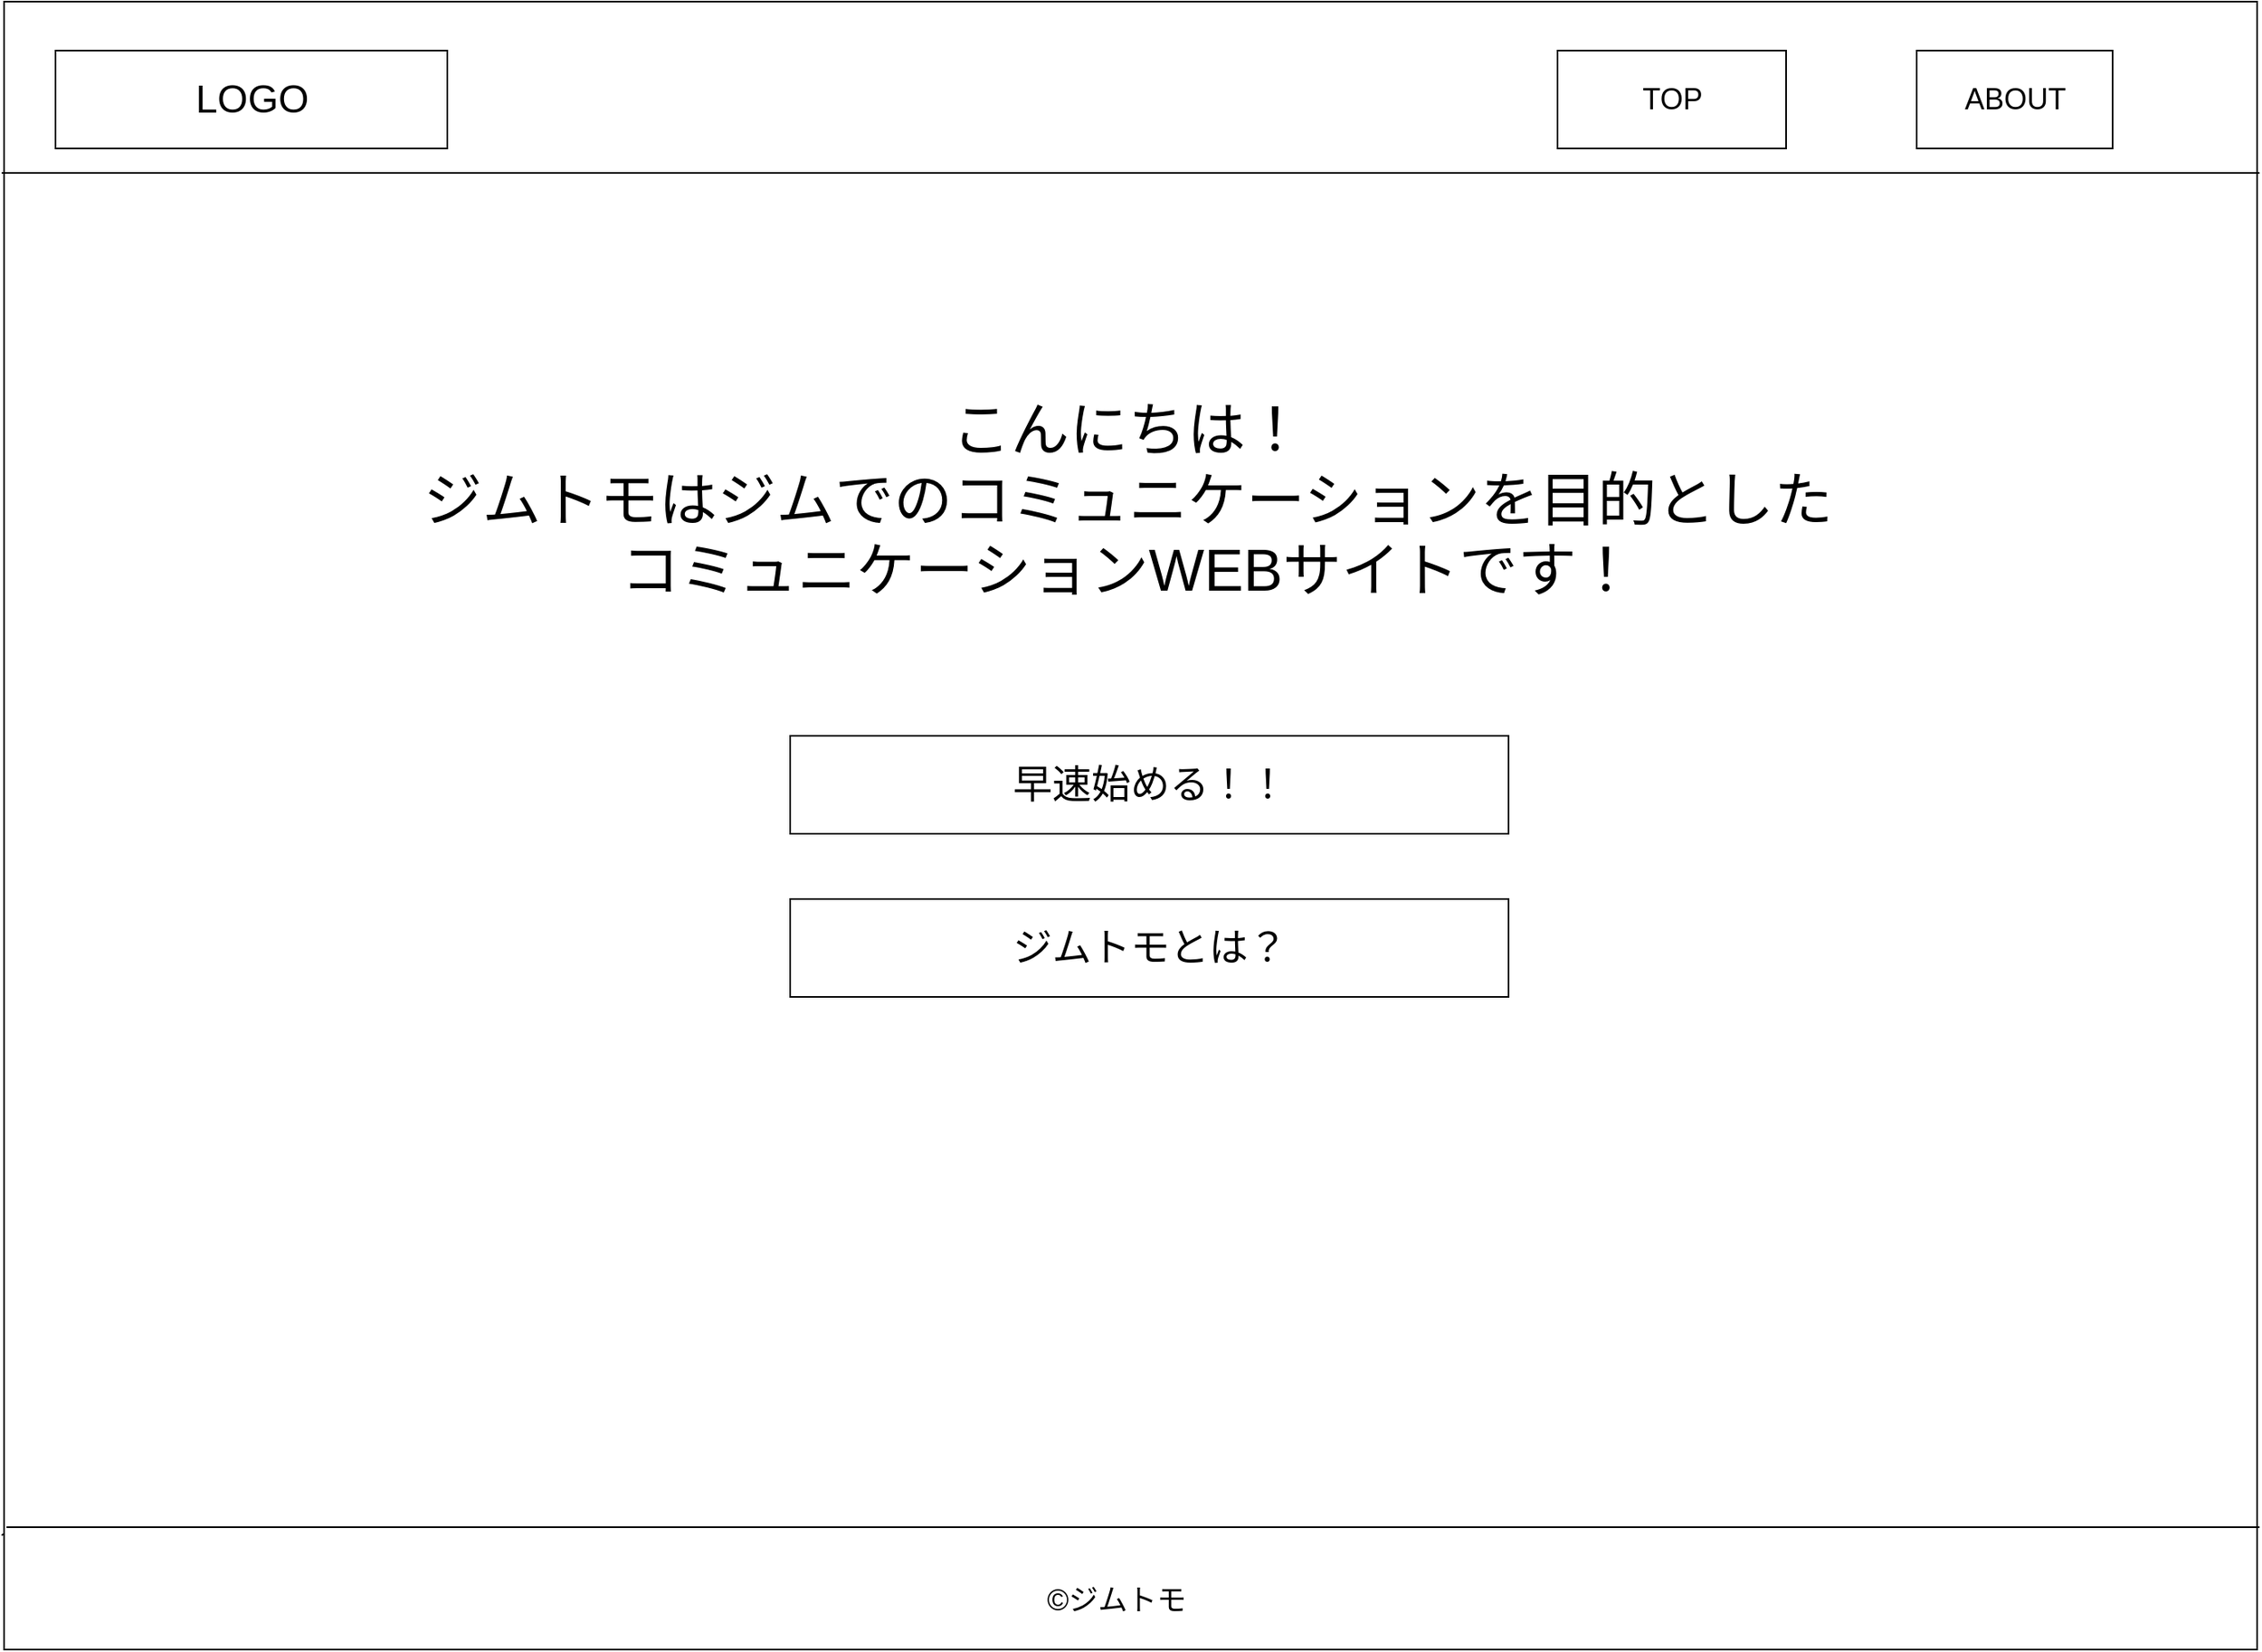 <mxfile version="14.0.1" type="github" pages="2">
  <diagram id="sX8PDF25bzgP0ymKK4ic" name="トップ">
    <mxGraphModel dx="1577" dy="850" grid="1" gridSize="10" guides="1" tooltips="1" connect="1" arrows="1" fold="1" page="1" pageScale="1" pageWidth="1654" pageHeight="1169" math="0" shadow="0">
      <root>
        <mxCell id="0" />
        <mxCell id="1" parent="0" />
        <mxCell id="NtZH743Sf9rZ-gOF_3f3-2" value="" style="rounded=0;whiteSpace=wrap;html=1;fillColor=none;" vertex="1" parent="1">
          <mxGeometry x="138.5" y="50" width="1380" height="1010" as="geometry" />
        </mxCell>
        <mxCell id="NtZH743Sf9rZ-gOF_3f3-8" value="" style="line;strokeWidth=1;rotatable=0;dashed=0;labelPosition=right;align=left;verticalAlign=middle;spacingTop=0;spacingLeft=6;points=[];portConstraint=eastwest;fillColor=none;" vertex="1" parent="1">
          <mxGeometry x="137" y="150" width="1383" height="10" as="geometry" />
        </mxCell>
        <mxCell id="NtZH743Sf9rZ-gOF_3f3-9" value="" style="endArrow=none;html=1;rounded=0;" edge="1" parent="1" target="NtZH743Sf9rZ-gOF_3f3-2">
          <mxGeometry relative="1" as="geometry">
            <mxPoint x="137" y="990" as="sourcePoint" />
            <mxPoint x="297" y="990" as="targetPoint" />
          </mxGeometry>
        </mxCell>
        <mxCell id="NtZH743Sf9rZ-gOF_3f3-17" value="" style="line;strokeWidth=1;rotatable=0;dashed=0;labelPosition=right;align=left;verticalAlign=middle;spacingTop=0;spacingLeft=6;points=[];portConstraint=eastwest;fillColor=none;" vertex="1" parent="1">
          <mxGeometry x="140" y="980" width="1380" height="10" as="geometry" />
        </mxCell>
        <mxCell id="NtZH743Sf9rZ-gOF_3f3-19" value="&lt;font style=&quot;font-size: 24px&quot;&gt;LOGO&lt;/font&gt;" style="verticalLabelPosition=middle;verticalAlign=middle;html=1;shape=mxgraph.basic.rect;fillColor2=none;strokeWidth=1;size=20;indent=5;align=center;labelPosition=center;" vertex="1" parent="1">
          <mxGeometry x="170" y="80" width="240" height="60" as="geometry" />
        </mxCell>
        <mxCell id="NtZH743Sf9rZ-gOF_3f3-20" value="&lt;font style=&quot;font-size: 18px&quot;&gt;TOP&lt;/font&gt;" style="verticalLabelPosition=middle;verticalAlign=middle;html=1;shape=mxgraph.basic.rect;fillColor2=none;strokeWidth=1;size=20;indent=5;fillColor=#ffffff;align=center;labelPosition=center;" vertex="1" parent="1">
          <mxGeometry x="1090" y="80" width="140" height="60" as="geometry" />
        </mxCell>
        <mxCell id="NtZH743Sf9rZ-gOF_3f3-21" value="&lt;font style=&quot;font-size: 18px&quot;&gt;ABOUT&lt;/font&gt;" style="verticalLabelPosition=middle;verticalAlign=middle;html=1;shape=mxgraph.basic.rect;fillColor2=none;strokeWidth=1;size=20;indent=5;fillColor=#ffffff;align=center;labelPosition=center;" vertex="1" parent="1">
          <mxGeometry x="1310" y="80" width="120" height="60" as="geometry" />
        </mxCell>
        <mxCell id="NtZH743Sf9rZ-gOF_3f3-22" value="&lt;font style=&quot;font-size: 18px&quot;&gt;©️ジムトモ&lt;/font&gt;" style="text;html=1;strokeColor=none;fillColor=none;align=center;verticalAlign=middle;whiteSpace=wrap;rounded=0;" vertex="1" parent="1">
          <mxGeometry x="760" y="1020" width="120" height="20" as="geometry" />
        </mxCell>
        <mxCell id="NtZH743Sf9rZ-gOF_3f3-24" value="&lt;font style=&quot;font-size: 36px&quot;&gt;こんにちは！&lt;br&gt;ジムトモはジムでのコミュニケーションを目的とした&lt;br&gt;コミュニケーションWEBサイトです！&lt;br&gt;&lt;/font&gt;" style="text;html=1;strokeColor=none;fillColor=none;align=center;verticalAlign=middle;whiteSpace=wrap;rounded=0;" vertex="1" parent="1">
          <mxGeometry x="327" y="280" width="1000" height="150" as="geometry" />
        </mxCell>
        <mxCell id="NtZH743Sf9rZ-gOF_3f3-25" value="&lt;font style=&quot;font-size: 24px&quot;&gt;早速始める！！&lt;/font&gt;" style="verticalLabelPosition=middle;verticalAlign=middle;html=1;shape=mxgraph.basic.rect;fillColor2=none;strokeWidth=1;size=20;indent=5;fillColor=#ffffff;align=center;labelPosition=center;" vertex="1" parent="1">
          <mxGeometry x="620" y="500" width="440" height="60" as="geometry" />
        </mxCell>
        <mxCell id="NtZH743Sf9rZ-gOF_3f3-26" value="&lt;font style=&quot;font-size: 24px&quot;&gt;ジムトモとは？&lt;/font&gt;" style="verticalLabelPosition=middle;verticalAlign=middle;html=1;shape=mxgraph.basic.rect;fillColor2=none;strokeWidth=1;size=20;indent=5;fillColor=#ffffff;align=center;labelPosition=center;" vertex="1" parent="1">
          <mxGeometry x="620" y="600" width="440" height="60" as="geometry" />
        </mxCell>
      </root>
    </mxGraphModel>
  </diagram>
  <diagram id="bLvAgA5qEwk-LL37ub39" name="アバウト">
    <mxGraphModel dx="1351" dy="729" grid="1" gridSize="10" guides="1" tooltips="1" connect="1" arrows="1" fold="1" page="1" pageScale="1" pageWidth="1654" pageHeight="1169" math="0" shadow="0">
      <root>
        <mxCell id="ftpEcNEryvSzcQoIp7-X-0" />
        <mxCell id="ftpEcNEryvSzcQoIp7-X-1" parent="ftpEcNEryvSzcQoIp7-X-0" />
        <mxCell id="VIwDnIqBXZ4P4yikGyFm-0" value="" style="rounded=0;whiteSpace=wrap;html=1;fillColor=none;" vertex="1" parent="ftpEcNEryvSzcQoIp7-X-1">
          <mxGeometry x="160" y="50" width="1380" height="1010" as="geometry" />
        </mxCell>
        <mxCell id="dDT1iHOh3P4UcyybZQKl-0" value="&lt;font style=&quot;font-size: 24px&quot;&gt;LOGO&lt;/font&gt;" style="verticalLabelPosition=middle;verticalAlign=middle;html=1;shape=mxgraph.basic.rect;fillColor2=none;strokeWidth=1;size=20;indent=5;align=center;labelPosition=center;" vertex="1" parent="ftpEcNEryvSzcQoIp7-X-1">
          <mxGeometry x="170" y="80" width="240" height="60" as="geometry" />
        </mxCell>
        <mxCell id="dIF7iw-EWMnhFYqTY4e2-0" value="" style="line;strokeWidth=1;rotatable=0;dashed=0;labelPosition=right;align=left;verticalAlign=middle;spacingTop=0;spacingLeft=6;points=[];portConstraint=eastwest;fillColor=none;" vertex="1" parent="ftpEcNEryvSzcQoIp7-X-1">
          <mxGeometry x="160" y="150" width="1360" height="10" as="geometry" />
        </mxCell>
        <mxCell id="H8I9omI7yn1xXHJn_vw3-0" value="&lt;font style=&quot;font-size: 18px&quot;&gt;TOP&lt;/font&gt;" style="verticalLabelPosition=middle;verticalAlign=middle;html=1;shape=mxgraph.basic.rect;fillColor2=none;strokeWidth=1;size=20;indent=5;fillColor=#ffffff;align=center;labelPosition=center;" vertex="1" parent="ftpEcNEryvSzcQoIp7-X-1">
          <mxGeometry x="1090" y="80" width="140" height="60" as="geometry" />
        </mxCell>
        <mxCell id="4WR4Ig6IwshygOF9KwUJ-0" value="&lt;font style=&quot;font-size: 18px&quot;&gt;ABOUT&lt;/font&gt;" style="verticalLabelPosition=middle;verticalAlign=middle;html=1;shape=mxgraph.basic.rect;fillColor2=none;strokeWidth=1;size=20;indent=5;fillColor=#ffffff;align=center;labelPosition=center;" vertex="1" parent="ftpEcNEryvSzcQoIp7-X-1">
          <mxGeometry x="1310" y="80" width="120" height="60" as="geometry" />
        </mxCell>
        <mxCell id="zsgMGH2U2VKGGGK1tpQB-0" value="" style="line;strokeWidth=1;rotatable=0;dashed=0;labelPosition=right;align=left;verticalAlign=middle;spacingTop=0;spacingLeft=6;points=[];portConstraint=eastwest;fillColor=none;" vertex="1" parent="ftpEcNEryvSzcQoIp7-X-1">
          <mxGeometry x="140" y="980" width="1380" height="10" as="geometry" />
        </mxCell>
        <mxCell id="8jf5Wd_0UY1Y-AJaYyoA-0" value="&lt;font style=&quot;font-size: 18px&quot;&gt;©️ジムトモ&lt;/font&gt;" style="text;html=1;strokeColor=none;fillColor=none;align=center;verticalAlign=middle;whiteSpace=wrap;rounded=0;" vertex="1" parent="ftpEcNEryvSzcQoIp7-X-1">
          <mxGeometry x="760" y="1020" width="120" height="20" as="geometry" />
        </mxCell>
        <mxCell id="SekSxgpQAXPCXCAio9Cq-5" value="&lt;font style=&quot;font-size: 36px&quot;&gt;ジムトモとは？&lt;/font&gt;" style="text;strokeColor=none;fillColor=none;html=1;fontSize=24;fontStyle=1;verticalAlign=middle;align=center;" vertex="1" parent="ftpEcNEryvSzcQoIp7-X-1">
          <mxGeometry x="722" y="210" width="210" height="30" as="geometry" />
        </mxCell>
        <mxCell id="SekSxgpQAXPCXCAio9Cq-8" value="&lt;font style=&quot;font-size: 36px&quot;&gt;・ジムの仲間とコミュニケーションが取れるサイトです！&lt;/font&gt;" style="text;html=1;strokeColor=none;fillColor=none;align=center;verticalAlign=middle;whiteSpace=wrap;rounded=0;" vertex="1" parent="ftpEcNEryvSzcQoIp7-X-1">
          <mxGeometry x="362.5" y="340" width="975" height="20" as="geometry" />
        </mxCell>
        <mxCell id="SekSxgpQAXPCXCAio9Cq-9" value="&lt;font style=&quot;font-size: 36px&quot;&gt;・検索して頂くか、無ければ自分でジムを登録できます！&lt;/font&gt;" style="text;html=1;strokeColor=none;fillColor=none;align=center;verticalAlign=middle;whiteSpace=wrap;rounded=0;" vertex="1" parent="ftpEcNEryvSzcQoIp7-X-1">
          <mxGeometry x="375" y="600" width="1005" height="20" as="geometry" />
        </mxCell>
        <mxCell id="SekSxgpQAXPCXCAio9Cq-12" value="&lt;font style=&quot;font-size: 36px&quot;&gt;・仲間と高め会いながら　レッツパンプアップ！&lt;/font&gt;" style="text;html=1;strokeColor=none;fillColor=none;align=center;verticalAlign=middle;whiteSpace=wrap;rounded=0;" vertex="1" parent="ftpEcNEryvSzcQoIp7-X-1">
          <mxGeometry x="390" y="810" width="880" height="20" as="geometry" />
        </mxCell>
        <mxCell id="SekSxgpQAXPCXCAio9Cq-13" value="&lt;font style=&quot;font-size: 36px&quot;&gt;どうやってジムを探すの？&lt;/font&gt;" style="text;strokeColor=none;fillColor=none;html=1;fontSize=24;fontStyle=1;verticalAlign=middle;align=center;" vertex="1" parent="ftpEcNEryvSzcQoIp7-X-1">
          <mxGeometry x="665" y="500" width="330" height="30" as="geometry" />
        </mxCell>
      </root>
    </mxGraphModel>
  </diagram>
</mxfile>
